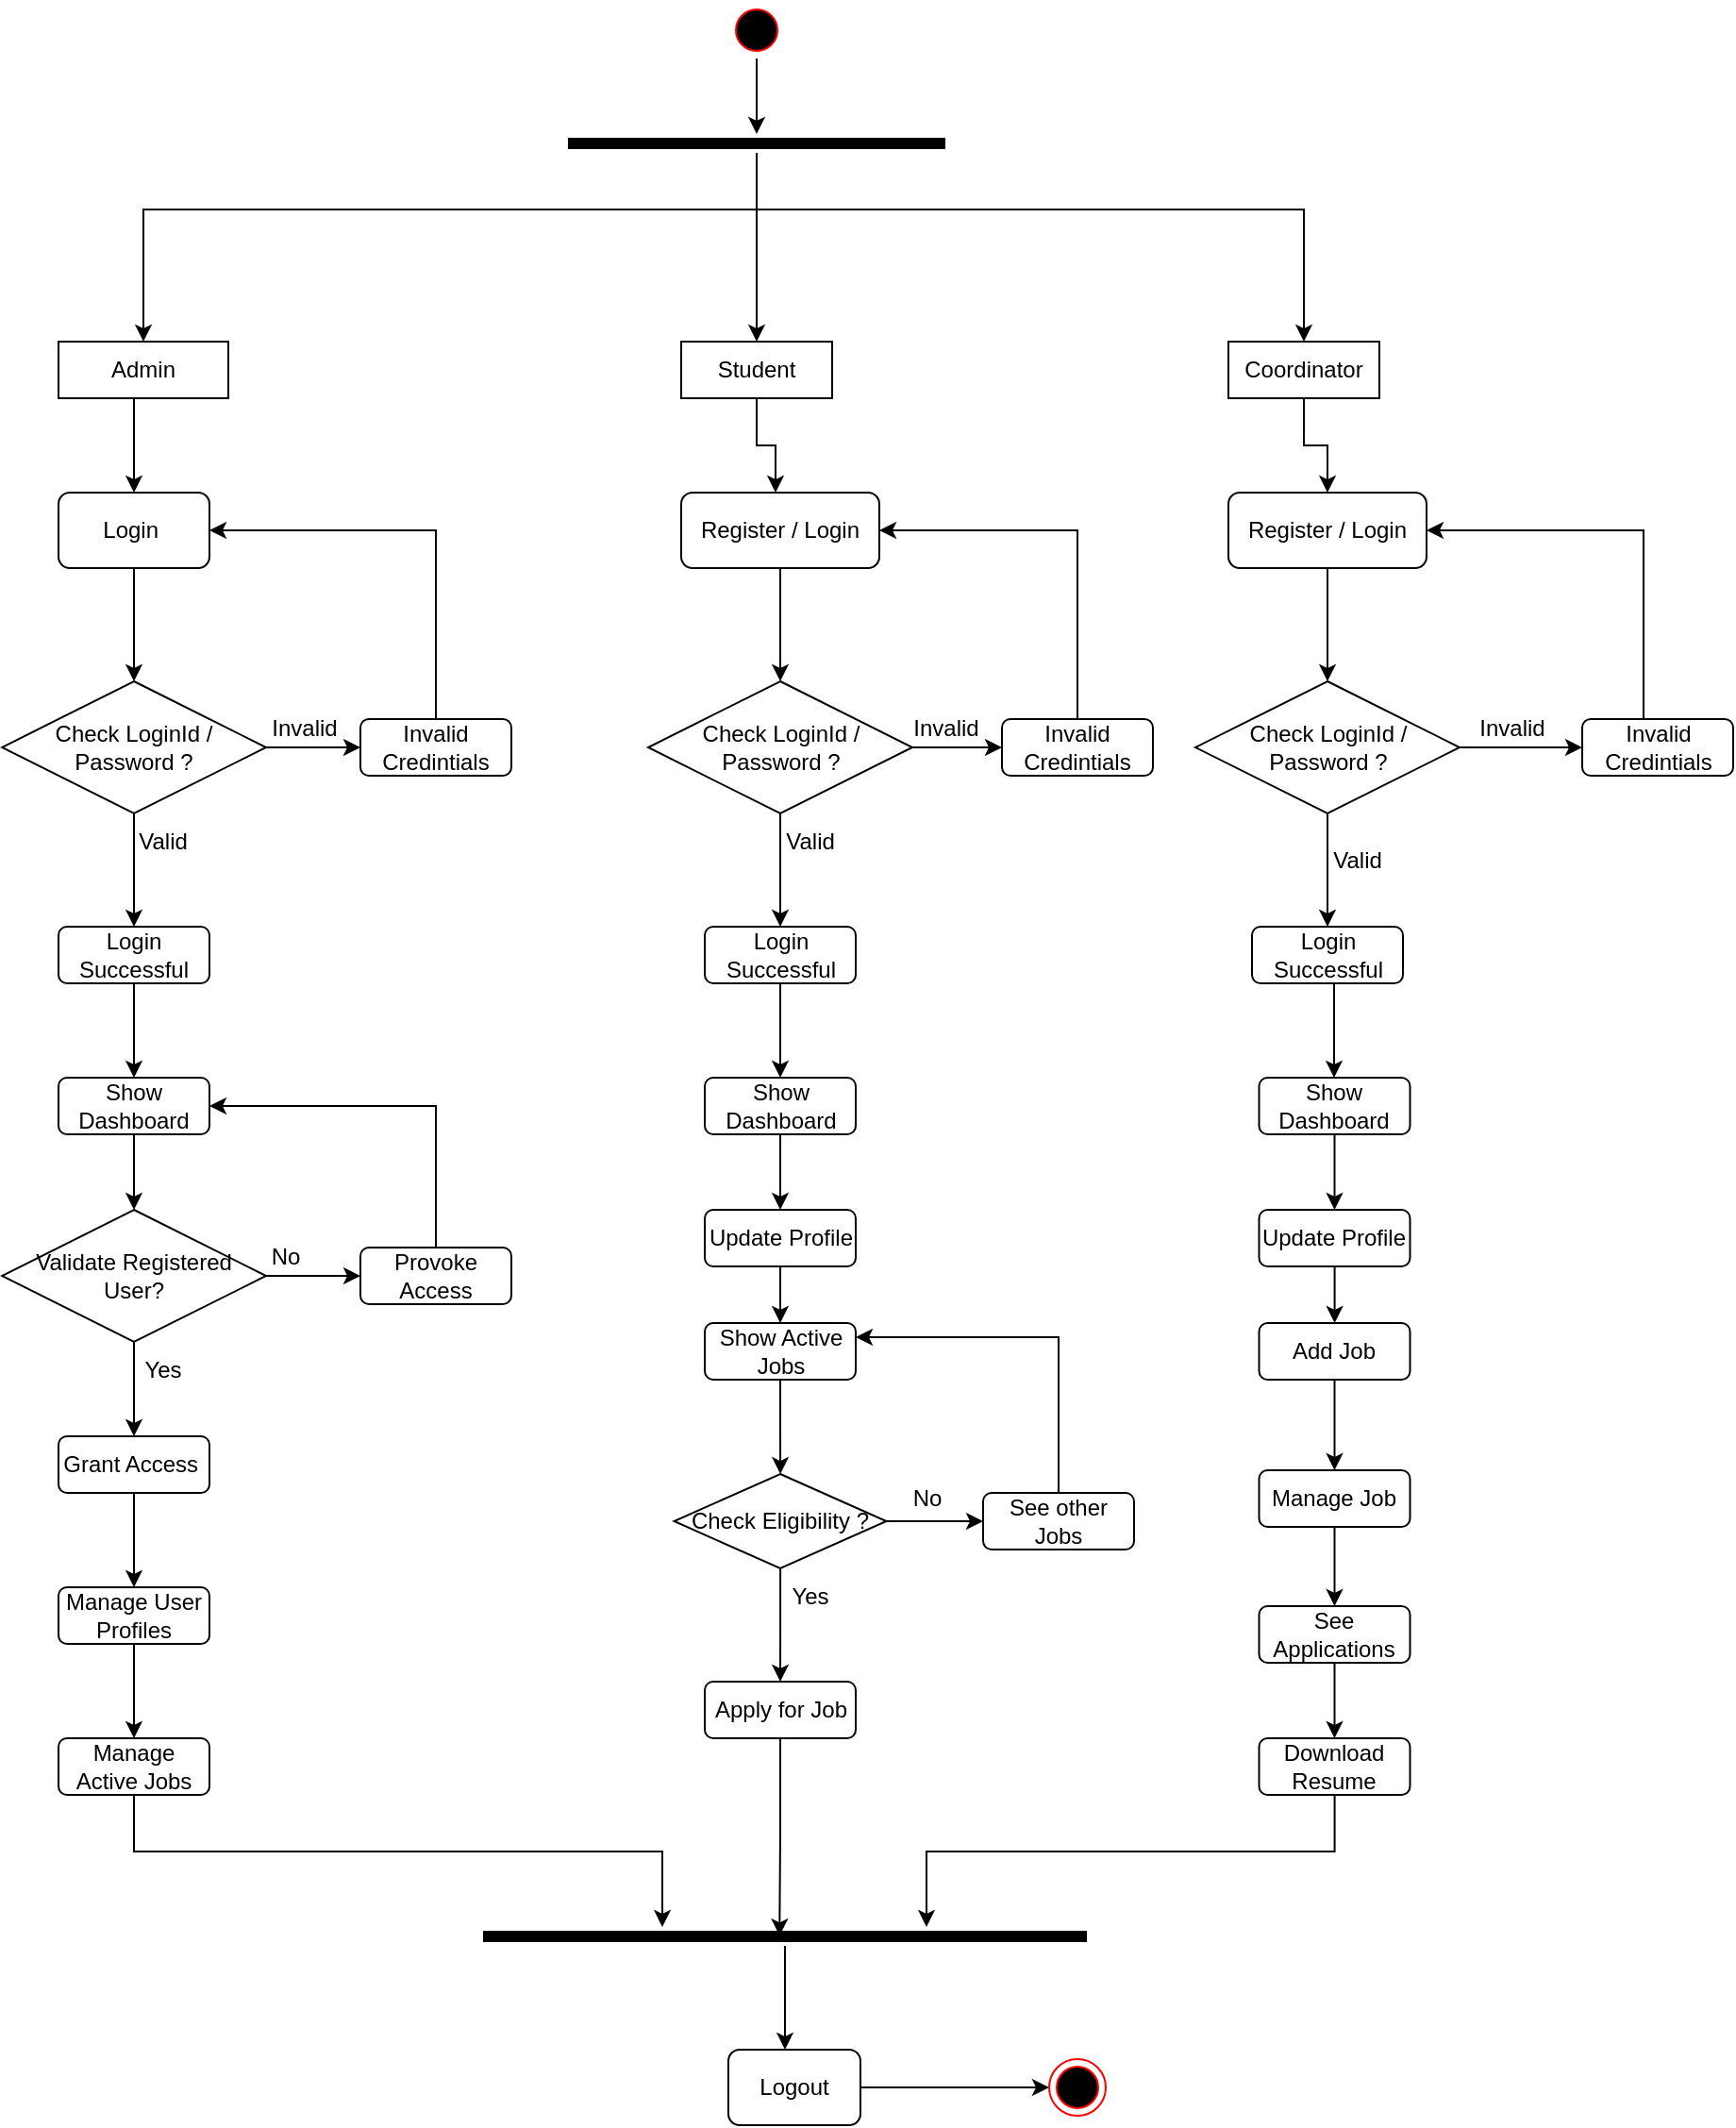 <mxfile version="21.2.9" type="device">
  <diagram name="Page-1" id="IpyYLNEoJwkg6k5yuLsp">
    <mxGraphModel dx="2150" dy="955" grid="1" gridSize="10" guides="1" tooltips="1" connect="1" arrows="1" fold="1" page="1" pageScale="1" pageWidth="850" pageHeight="1100" math="0" shadow="0">
      <root>
        <mxCell id="0" />
        <mxCell id="1" parent="0" />
        <mxCell id="l-j2LELEC0PF97M8og0z-15" value="" style="edgeStyle=orthogonalEdgeStyle;rounded=0;orthogonalLoop=1;jettySize=auto;html=1;exitX=0.5;exitY=1;exitDx=0;exitDy=0;" edge="1" parent="1" source="l-j2LELEC0PF97M8og0z-4" target="l-j2LELEC0PF97M8og0z-13">
          <mxGeometry relative="1" as="geometry">
            <mxPoint x="420" y="30" as="sourcePoint" />
          </mxGeometry>
        </mxCell>
        <mxCell id="l-j2LELEC0PF97M8og0z-4" value="" style="ellipse;html=1;shape=startState;fillColor=#000000;strokeColor=#ff0000;" vertex="1" parent="1">
          <mxGeometry x="405" y="10" width="30" height="30" as="geometry" />
        </mxCell>
        <mxCell id="l-j2LELEC0PF97M8og0z-46" value="" style="edgeStyle=orthogonalEdgeStyle;rounded=0;orthogonalLoop=1;jettySize=auto;html=1;" edge="1" parent="1" source="l-j2LELEC0PF97M8og0z-6" target="l-j2LELEC0PF97M8og0z-25">
          <mxGeometry relative="1" as="geometry">
            <Array as="points">
              <mxPoint x="90" y="230" />
              <mxPoint x="90" y="230" />
            </Array>
          </mxGeometry>
        </mxCell>
        <mxCell id="l-j2LELEC0PF97M8og0z-6" value="Admin" style="html=1;whiteSpace=wrap;" vertex="1" parent="1">
          <mxGeometry x="50" y="190" width="90" height="30" as="geometry" />
        </mxCell>
        <mxCell id="l-j2LELEC0PF97M8og0z-47" value="" style="edgeStyle=orthogonalEdgeStyle;rounded=0;orthogonalLoop=1;jettySize=auto;html=1;" edge="1" parent="1" source="l-j2LELEC0PF97M8og0z-7" target="l-j2LELEC0PF97M8og0z-26">
          <mxGeometry relative="1" as="geometry">
            <Array as="points">
              <mxPoint x="420" y="245" />
              <mxPoint x="430" y="245" />
            </Array>
          </mxGeometry>
        </mxCell>
        <mxCell id="l-j2LELEC0PF97M8og0z-7" value="Student" style="html=1;whiteSpace=wrap;" vertex="1" parent="1">
          <mxGeometry x="380" y="190" width="80" height="30" as="geometry" />
        </mxCell>
        <mxCell id="l-j2LELEC0PF97M8og0z-48" value="" style="edgeStyle=orthogonalEdgeStyle;rounded=0;orthogonalLoop=1;jettySize=auto;html=1;" edge="1" parent="1" source="l-j2LELEC0PF97M8og0z-8" target="l-j2LELEC0PF97M8og0z-35">
          <mxGeometry relative="1" as="geometry" />
        </mxCell>
        <mxCell id="l-j2LELEC0PF97M8og0z-8" value="Coordinator" style="html=1;whiteSpace=wrap;" vertex="1" parent="1">
          <mxGeometry x="670" y="190" width="80" height="30" as="geometry" />
        </mxCell>
        <mxCell id="l-j2LELEC0PF97M8og0z-18" value="" style="edgeStyle=orthogonalEdgeStyle;rounded=0;orthogonalLoop=1;jettySize=auto;html=1;" edge="1" parent="1" source="l-j2LELEC0PF97M8og0z-13" target="l-j2LELEC0PF97M8og0z-6">
          <mxGeometry relative="1" as="geometry">
            <Array as="points">
              <mxPoint x="420" y="120" />
              <mxPoint x="95" y="120" />
            </Array>
          </mxGeometry>
        </mxCell>
        <mxCell id="l-j2LELEC0PF97M8og0z-22" value="" style="edgeStyle=orthogonalEdgeStyle;rounded=0;orthogonalLoop=1;jettySize=auto;html=1;" edge="1" parent="1" source="l-j2LELEC0PF97M8og0z-13" target="l-j2LELEC0PF97M8og0z-8">
          <mxGeometry relative="1" as="geometry">
            <mxPoint x="660" y="95" as="targetPoint" />
            <Array as="points">
              <mxPoint x="420" y="120" />
              <mxPoint x="710" y="120" />
            </Array>
          </mxGeometry>
        </mxCell>
        <mxCell id="l-j2LELEC0PF97M8og0z-23" value="" style="edgeStyle=orthogonalEdgeStyle;rounded=0;orthogonalLoop=1;jettySize=auto;html=1;" edge="1" parent="1" source="l-j2LELEC0PF97M8og0z-13" target="l-j2LELEC0PF97M8og0z-7">
          <mxGeometry relative="1" as="geometry" />
        </mxCell>
        <mxCell id="l-j2LELEC0PF97M8og0z-13" value="" style="shape=line;html=1;strokeWidth=6;strokeColor=#000000;" vertex="1" parent="1">
          <mxGeometry x="320" y="80" width="200" height="10" as="geometry" />
        </mxCell>
        <mxCell id="l-j2LELEC0PF97M8og0z-42" value="" style="edgeStyle=orthogonalEdgeStyle;rounded=0;orthogonalLoop=1;jettySize=auto;html=1;" edge="1" parent="1" source="l-j2LELEC0PF97M8og0z-25" target="l-j2LELEC0PF97M8og0z-31">
          <mxGeometry relative="1" as="geometry" />
        </mxCell>
        <mxCell id="l-j2LELEC0PF97M8og0z-25" value="Login&amp;nbsp;" style="rounded=1;whiteSpace=wrap;html=1;labelBackgroundColor=none;" vertex="1" parent="1">
          <mxGeometry x="50" y="270" width="80" height="40" as="geometry" />
        </mxCell>
        <mxCell id="l-j2LELEC0PF97M8og0z-53" value="" style="edgeStyle=orthogonalEdgeStyle;rounded=0;orthogonalLoop=1;jettySize=auto;html=1;" edge="1" parent="1" source="l-j2LELEC0PF97M8og0z-26" target="l-j2LELEC0PF97M8og0z-50">
          <mxGeometry relative="1" as="geometry" />
        </mxCell>
        <mxCell id="l-j2LELEC0PF97M8og0z-26" value="Register / Login" style="rounded=1;whiteSpace=wrap;html=1;labelBackgroundColor=none;" vertex="1" parent="1">
          <mxGeometry x="380" y="270" width="105" height="40" as="geometry" />
        </mxCell>
        <mxCell id="l-j2LELEC0PF97M8og0z-39" value="" style="edgeStyle=orthogonalEdgeStyle;rounded=0;orthogonalLoop=1;jettySize=auto;html=1;" edge="1" parent="1" source="l-j2LELEC0PF97M8og0z-31" target="l-j2LELEC0PF97M8og0z-38">
          <mxGeometry relative="1" as="geometry" />
        </mxCell>
        <mxCell id="l-j2LELEC0PF97M8og0z-68" value="" style="edgeStyle=orthogonalEdgeStyle;rounded=0;orthogonalLoop=1;jettySize=auto;html=1;" edge="1" parent="1" source="l-j2LELEC0PF97M8og0z-31" target="l-j2LELEC0PF97M8og0z-65">
          <mxGeometry relative="1" as="geometry" />
        </mxCell>
        <mxCell id="l-j2LELEC0PF97M8og0z-31" value="Check LoginId / Password ?" style="rhombus;whiteSpace=wrap;html=1;fontColor=#000000;fillColor=#FFFFFF;strokeColor=#000000;" vertex="1" parent="1">
          <mxGeometry x="20" y="370" width="140" height="70" as="geometry" />
        </mxCell>
        <mxCell id="l-j2LELEC0PF97M8og0z-60" value="" style="edgeStyle=orthogonalEdgeStyle;rounded=0;orthogonalLoop=1;jettySize=auto;html=1;" edge="1" parent="1" source="l-j2LELEC0PF97M8og0z-35" target="l-j2LELEC0PF97M8og0z-57">
          <mxGeometry relative="1" as="geometry" />
        </mxCell>
        <mxCell id="l-j2LELEC0PF97M8og0z-35" value="Register / Login" style="rounded=1;whiteSpace=wrap;html=1;labelBackgroundColor=none;" vertex="1" parent="1">
          <mxGeometry x="670" y="270" width="105" height="40" as="geometry" />
        </mxCell>
        <mxCell id="l-j2LELEC0PF97M8og0z-41" value="" style="edgeStyle=orthogonalEdgeStyle;rounded=0;orthogonalLoop=1;jettySize=auto;html=1;entryX=1;entryY=0.5;entryDx=0;entryDy=0;" edge="1" parent="1" source="l-j2LELEC0PF97M8og0z-38" target="l-j2LELEC0PF97M8og0z-25">
          <mxGeometry relative="1" as="geometry">
            <mxPoint x="260" y="325" as="targetPoint" />
            <Array as="points">
              <mxPoint x="250" y="290" />
            </Array>
          </mxGeometry>
        </mxCell>
        <mxCell id="l-j2LELEC0PF97M8og0z-38" value="Invalid Credintials" style="rounded=1;whiteSpace=wrap;html=1;labelBackgroundColor=none;" vertex="1" parent="1">
          <mxGeometry x="210" y="390" width="80" height="30" as="geometry" />
        </mxCell>
        <mxCell id="l-j2LELEC0PF97M8og0z-44" value="Invalid" style="text;html=1;align=center;verticalAlign=middle;resizable=0;points=[];autosize=1;strokeColor=none;fillColor=none;" vertex="1" parent="1">
          <mxGeometry x="150" y="380" width="60" height="30" as="geometry" />
        </mxCell>
        <mxCell id="l-j2LELEC0PF97M8og0z-49" value="" style="edgeStyle=orthogonalEdgeStyle;rounded=0;orthogonalLoop=1;jettySize=auto;html=1;" edge="1" parent="1" source="l-j2LELEC0PF97M8og0z-50" target="l-j2LELEC0PF97M8og0z-51">
          <mxGeometry relative="1" as="geometry" />
        </mxCell>
        <mxCell id="l-j2LELEC0PF97M8og0z-66" value="" style="edgeStyle=orthogonalEdgeStyle;rounded=0;orthogonalLoop=1;jettySize=auto;html=1;" edge="1" parent="1" source="l-j2LELEC0PF97M8og0z-50" target="l-j2LELEC0PF97M8og0z-63">
          <mxGeometry relative="1" as="geometry" />
        </mxCell>
        <mxCell id="l-j2LELEC0PF97M8og0z-50" value="Check LoginId / Password ?" style="rhombus;whiteSpace=wrap;html=1;fontColor=#000000;fillColor=#FFFFFF;strokeColor=#000000;" vertex="1" parent="1">
          <mxGeometry x="362.5" y="370" width="140" height="70" as="geometry" />
        </mxCell>
        <mxCell id="l-j2LELEC0PF97M8og0z-55" value="" style="edgeStyle=orthogonalEdgeStyle;rounded=0;orthogonalLoop=1;jettySize=auto;html=1;entryX=1;entryY=0.5;entryDx=0;entryDy=0;" edge="1" parent="1" source="l-j2LELEC0PF97M8og0z-51" target="l-j2LELEC0PF97M8og0z-26">
          <mxGeometry relative="1" as="geometry">
            <mxPoint x="590" y="325" as="targetPoint" />
            <Array as="points">
              <mxPoint x="590" y="290" />
            </Array>
          </mxGeometry>
        </mxCell>
        <mxCell id="l-j2LELEC0PF97M8og0z-51" value="Invalid Credintials" style="rounded=1;whiteSpace=wrap;html=1;labelBackgroundColor=none;" vertex="1" parent="1">
          <mxGeometry x="550" y="390" width="80" height="30" as="geometry" />
        </mxCell>
        <mxCell id="l-j2LELEC0PF97M8og0z-52" value="Invalid" style="text;html=1;align=center;verticalAlign=middle;resizable=0;points=[];autosize=1;strokeColor=none;fillColor=none;" vertex="1" parent="1">
          <mxGeometry x="490" y="380" width="60" height="30" as="geometry" />
        </mxCell>
        <mxCell id="l-j2LELEC0PF97M8og0z-56" value="" style="edgeStyle=orthogonalEdgeStyle;rounded=0;orthogonalLoop=1;jettySize=auto;html=1;" edge="1" parent="1" source="l-j2LELEC0PF97M8og0z-57" target="l-j2LELEC0PF97M8og0z-58">
          <mxGeometry relative="1" as="geometry" />
        </mxCell>
        <mxCell id="l-j2LELEC0PF97M8og0z-67" value="" style="edgeStyle=orthogonalEdgeStyle;rounded=0;orthogonalLoop=1;jettySize=auto;html=1;" edge="1" parent="1" source="l-j2LELEC0PF97M8og0z-57" target="l-j2LELEC0PF97M8og0z-64">
          <mxGeometry relative="1" as="geometry" />
        </mxCell>
        <mxCell id="l-j2LELEC0PF97M8og0z-57" value="Check LoginId / Password ?" style="rhombus;whiteSpace=wrap;html=1;fontColor=#000000;fillColor=#FFFFFF;strokeColor=#000000;" vertex="1" parent="1">
          <mxGeometry x="652.5" y="370" width="140" height="70" as="geometry" />
        </mxCell>
        <mxCell id="l-j2LELEC0PF97M8og0z-62" value="" style="edgeStyle=orthogonalEdgeStyle;rounded=0;orthogonalLoop=1;jettySize=auto;html=1;entryX=1;entryY=0.5;entryDx=0;entryDy=0;" edge="1" parent="1" source="l-j2LELEC0PF97M8og0z-58" target="l-j2LELEC0PF97M8og0z-35">
          <mxGeometry relative="1" as="geometry">
            <mxPoint x="897.5" y="305" as="targetPoint" />
            <Array as="points">
              <mxPoint x="890" y="290" />
            </Array>
          </mxGeometry>
        </mxCell>
        <mxCell id="l-j2LELEC0PF97M8og0z-58" value="Invalid Credintials" style="rounded=1;whiteSpace=wrap;html=1;labelBackgroundColor=none;" vertex="1" parent="1">
          <mxGeometry x="857.5" y="390" width="80" height="30" as="geometry" />
        </mxCell>
        <mxCell id="l-j2LELEC0PF97M8og0z-59" value="Invalid" style="text;html=1;align=center;verticalAlign=middle;resizable=0;points=[];autosize=1;strokeColor=none;fillColor=none;" vertex="1" parent="1">
          <mxGeometry x="790" y="380" width="60" height="30" as="geometry" />
        </mxCell>
        <mxCell id="l-j2LELEC0PF97M8og0z-88" value="" style="edgeStyle=orthogonalEdgeStyle;rounded=0;orthogonalLoop=1;jettySize=auto;html=1;" edge="1" parent="1" source="l-j2LELEC0PF97M8og0z-63" target="l-j2LELEC0PF97M8og0z-86">
          <mxGeometry relative="1" as="geometry" />
        </mxCell>
        <mxCell id="l-j2LELEC0PF97M8og0z-63" value="Login Successful" style="rounded=1;whiteSpace=wrap;html=1;labelBackgroundColor=none;" vertex="1" parent="1">
          <mxGeometry x="392.5" y="500" width="80" height="30" as="geometry" />
        </mxCell>
        <mxCell id="l-j2LELEC0PF97M8og0z-136" value="" style="edgeStyle=orthogonalEdgeStyle;rounded=0;orthogonalLoop=1;jettySize=auto;html=1;" edge="1" parent="1" source="l-j2LELEC0PF97M8og0z-64" target="l-j2LELEC0PF97M8og0z-119">
          <mxGeometry relative="1" as="geometry">
            <mxPoint x="842.5" y="515.0" as="targetPoint" />
            <Array as="points">
              <mxPoint x="726" y="550" />
              <mxPoint x="726" y="550" />
            </Array>
          </mxGeometry>
        </mxCell>
        <mxCell id="l-j2LELEC0PF97M8og0z-64" value="Login Successful" style="rounded=1;whiteSpace=wrap;html=1;labelBackgroundColor=none;" vertex="1" parent="1">
          <mxGeometry x="682.5" y="500" width="80" height="30" as="geometry" />
        </mxCell>
        <mxCell id="l-j2LELEC0PF97M8og0z-155" value="" style="edgeStyle=orthogonalEdgeStyle;rounded=0;orthogonalLoop=1;jettySize=auto;html=1;" edge="1" parent="1" source="l-j2LELEC0PF97M8og0z-65" target="l-j2LELEC0PF97M8og0z-145">
          <mxGeometry relative="1" as="geometry">
            <mxPoint x="90" y="560" as="targetPoint" />
          </mxGeometry>
        </mxCell>
        <mxCell id="l-j2LELEC0PF97M8og0z-65" value="Login Successful" style="rounded=1;whiteSpace=wrap;html=1;labelBackgroundColor=none;" vertex="1" parent="1">
          <mxGeometry x="50" y="500" width="80" height="30" as="geometry" />
        </mxCell>
        <mxCell id="l-j2LELEC0PF97M8og0z-69" value="Valid" style="text;html=1;align=center;verticalAlign=middle;resizable=0;points=[];autosize=1;strokeColor=none;fillColor=none;" vertex="1" parent="1">
          <mxGeometry x="80" y="440" width="50" height="30" as="geometry" />
        </mxCell>
        <mxCell id="l-j2LELEC0PF97M8og0z-70" value="Valid&lt;br&gt;" style="text;html=1;align=center;verticalAlign=middle;resizable=0;points=[];autosize=1;strokeColor=none;fillColor=none;" vertex="1" parent="1">
          <mxGeometry x="422.5" y="440" width="50" height="30" as="geometry" />
        </mxCell>
        <mxCell id="l-j2LELEC0PF97M8og0z-71" value="Valid" style="text;html=1;align=center;verticalAlign=middle;resizable=0;points=[];autosize=1;strokeColor=none;fillColor=none;" vertex="1" parent="1">
          <mxGeometry x="712.5" y="450" width="50" height="30" as="geometry" />
        </mxCell>
        <mxCell id="l-j2LELEC0PF97M8og0z-104" value="" style="edgeStyle=orthogonalEdgeStyle;rounded=0;orthogonalLoop=1;jettySize=auto;html=1;entryX=0.5;entryY=0;entryDx=0;entryDy=0;" edge="1" parent="1" source="l-j2LELEC0PF97M8og0z-86" target="l-j2LELEC0PF97M8og0z-105">
          <mxGeometry relative="1" as="geometry" />
        </mxCell>
        <mxCell id="l-j2LELEC0PF97M8og0z-86" value="Show Dashboard" style="rounded=1;whiteSpace=wrap;html=1;labelBackgroundColor=none;" vertex="1" parent="1">
          <mxGeometry x="392.5" y="580" width="80" height="30" as="geometry" />
        </mxCell>
        <mxCell id="l-j2LELEC0PF97M8og0z-98" value="" style="edgeStyle=orthogonalEdgeStyle;rounded=0;orthogonalLoop=1;jettySize=auto;html=1;" edge="1" parent="1" source="l-j2LELEC0PF97M8og0z-91" target="l-j2LELEC0PF97M8og0z-94">
          <mxGeometry relative="1" as="geometry" />
        </mxCell>
        <mxCell id="l-j2LELEC0PF97M8og0z-112" value="" style="edgeStyle=orthogonalEdgeStyle;rounded=0;orthogonalLoop=1;jettySize=auto;html=1;" edge="1" parent="1" source="l-j2LELEC0PF97M8og0z-91" target="l-j2LELEC0PF97M8og0z-111">
          <mxGeometry relative="1" as="geometry" />
        </mxCell>
        <mxCell id="l-j2LELEC0PF97M8og0z-91" value="Check Eligibility ?" style="rhombus;whiteSpace=wrap;html=1;fontColor=#000000;fillColor=#FFFFFF;strokeColor=#000000;" vertex="1" parent="1">
          <mxGeometry x="376.25" y="790" width="112.5" height="50" as="geometry" />
        </mxCell>
        <mxCell id="l-j2LELEC0PF97M8og0z-108" value="" style="edgeStyle=orthogonalEdgeStyle;rounded=0;orthogonalLoop=1;jettySize=auto;html=1;" edge="1" parent="1" source="l-j2LELEC0PF97M8og0z-93" target="l-j2LELEC0PF97M8og0z-91">
          <mxGeometry relative="1" as="geometry" />
        </mxCell>
        <mxCell id="l-j2LELEC0PF97M8og0z-93" value="Show Active Jobs" style="rounded=1;whiteSpace=wrap;html=1;labelBackgroundColor=none;" vertex="1" parent="1">
          <mxGeometry x="392.5" y="710" width="80" height="30" as="geometry" />
        </mxCell>
        <mxCell id="l-j2LELEC0PF97M8og0z-175" value="" style="edgeStyle=orthogonalEdgeStyle;rounded=0;orthogonalLoop=1;jettySize=auto;html=1;entryX=0.491;entryY=0.46;entryDx=0;entryDy=0;entryPerimeter=0;" edge="1" parent="1" source="l-j2LELEC0PF97M8og0z-94" target="l-j2LELEC0PF97M8og0z-167">
          <mxGeometry relative="1" as="geometry">
            <mxPoint x="433" y="1000" as="targetPoint" />
          </mxGeometry>
        </mxCell>
        <mxCell id="l-j2LELEC0PF97M8og0z-94" value="Apply for Job" style="rounded=1;whiteSpace=wrap;html=1;labelBackgroundColor=none;" vertex="1" parent="1">
          <mxGeometry x="392.5" y="900" width="80" height="30" as="geometry" />
        </mxCell>
        <mxCell id="l-j2LELEC0PF97M8og0z-107" value="" style="edgeStyle=orthogonalEdgeStyle;rounded=0;orthogonalLoop=1;jettySize=auto;html=1;" edge="1" parent="1" source="l-j2LELEC0PF97M8og0z-105" target="l-j2LELEC0PF97M8og0z-93">
          <mxGeometry relative="1" as="geometry" />
        </mxCell>
        <mxCell id="l-j2LELEC0PF97M8og0z-105" value="Update Profile" style="rounded=1;whiteSpace=wrap;html=1;labelBackgroundColor=none;" vertex="1" parent="1">
          <mxGeometry x="392.5" y="650" width="80" height="30" as="geometry" />
        </mxCell>
        <mxCell id="l-j2LELEC0PF97M8og0z-114" value="" style="edgeStyle=orthogonalEdgeStyle;rounded=0;orthogonalLoop=1;jettySize=auto;html=1;entryX=1;entryY=0.25;entryDx=0;entryDy=0;" edge="1" parent="1" source="l-j2LELEC0PF97M8og0z-111" target="l-j2LELEC0PF97M8og0z-93">
          <mxGeometry relative="1" as="geometry">
            <mxPoint x="590" y="720" as="targetPoint" />
            <Array as="points">
              <mxPoint x="580" y="718" />
            </Array>
          </mxGeometry>
        </mxCell>
        <mxCell id="l-j2LELEC0PF97M8og0z-111" value="See other Jobs" style="rounded=1;whiteSpace=wrap;html=1;labelBackgroundColor=none;" vertex="1" parent="1">
          <mxGeometry x="540" y="800" width="80" height="30" as="geometry" />
        </mxCell>
        <mxCell id="l-j2LELEC0PF97M8og0z-115" value="No" style="text;html=1;align=center;verticalAlign=middle;resizable=0;points=[];autosize=1;strokeColor=none;fillColor=none;" vertex="1" parent="1">
          <mxGeometry x="490" y="788" width="40" height="30" as="geometry" />
        </mxCell>
        <mxCell id="l-j2LELEC0PF97M8og0z-116" value="Yes" style="text;html=1;align=center;verticalAlign=middle;resizable=0;points=[];autosize=1;strokeColor=none;fillColor=none;" vertex="1" parent="1">
          <mxGeometry x="427.5" y="840" width="40" height="30" as="geometry" />
        </mxCell>
        <mxCell id="l-j2LELEC0PF97M8og0z-118" value="" style="edgeStyle=orthogonalEdgeStyle;rounded=0;orthogonalLoop=1;jettySize=auto;html=1;entryX=0.5;entryY=0;entryDx=0;entryDy=0;" edge="1" parent="1" source="l-j2LELEC0PF97M8og0z-119" target="l-j2LELEC0PF97M8og0z-127">
          <mxGeometry relative="1" as="geometry" />
        </mxCell>
        <mxCell id="l-j2LELEC0PF97M8og0z-119" value="Show Dashboard" style="rounded=1;whiteSpace=wrap;html=1;labelBackgroundColor=none;" vertex="1" parent="1">
          <mxGeometry x="686.25" y="580" width="80" height="30" as="geometry" />
        </mxCell>
        <mxCell id="l-j2LELEC0PF97M8og0z-123" value="" style="edgeStyle=orthogonalEdgeStyle;rounded=0;orthogonalLoop=1;jettySize=auto;html=1;entryX=0.5;entryY=0;entryDx=0;entryDy=0;" edge="1" parent="1" source="l-j2LELEC0PF97M8og0z-124" target="l-j2LELEC0PF97M8og0z-137">
          <mxGeometry relative="1" as="geometry">
            <mxPoint x="725" y="790.0" as="targetPoint" />
          </mxGeometry>
        </mxCell>
        <mxCell id="l-j2LELEC0PF97M8og0z-124" value="Add Job" style="rounded=1;whiteSpace=wrap;html=1;labelBackgroundColor=none;" vertex="1" parent="1">
          <mxGeometry x="686.25" y="710" width="80" height="30" as="geometry" />
        </mxCell>
        <mxCell id="l-j2LELEC0PF97M8og0z-126" value="" style="edgeStyle=orthogonalEdgeStyle;rounded=0;orthogonalLoop=1;jettySize=auto;html=1;" edge="1" parent="1" source="l-j2LELEC0PF97M8og0z-127" target="l-j2LELEC0PF97M8og0z-124">
          <mxGeometry relative="1" as="geometry" />
        </mxCell>
        <mxCell id="l-j2LELEC0PF97M8og0z-127" value="Update Profile" style="rounded=1;whiteSpace=wrap;html=1;labelBackgroundColor=none;" vertex="1" parent="1">
          <mxGeometry x="686.25" y="650" width="80" height="30" as="geometry" />
        </mxCell>
        <mxCell id="l-j2LELEC0PF97M8og0z-144" value="" style="edgeStyle=orthogonalEdgeStyle;rounded=0;orthogonalLoop=1;jettySize=auto;html=1;" edge="1" parent="1" source="l-j2LELEC0PF97M8og0z-129" target="l-j2LELEC0PF97M8og0z-139">
          <mxGeometry relative="1" as="geometry" />
        </mxCell>
        <mxCell id="l-j2LELEC0PF97M8og0z-129" value="See Applications" style="rounded=1;whiteSpace=wrap;html=1;labelBackgroundColor=none;" vertex="1" parent="1">
          <mxGeometry x="686.25" y="860" width="80" height="30" as="geometry" />
        </mxCell>
        <mxCell id="l-j2LELEC0PF97M8og0z-142" value="" style="edgeStyle=orthogonalEdgeStyle;rounded=0;orthogonalLoop=1;jettySize=auto;html=1;" edge="1" parent="1" source="l-j2LELEC0PF97M8og0z-137" target="l-j2LELEC0PF97M8og0z-129">
          <mxGeometry relative="1" as="geometry">
            <mxPoint x="726" y="850" as="targetPoint" />
          </mxGeometry>
        </mxCell>
        <mxCell id="l-j2LELEC0PF97M8og0z-137" value="Manage Job" style="rounded=1;whiteSpace=wrap;html=1;labelBackgroundColor=none;" vertex="1" parent="1">
          <mxGeometry x="686.25" y="788" width="80" height="30" as="geometry" />
        </mxCell>
        <mxCell id="l-j2LELEC0PF97M8og0z-176" value="" style="edgeStyle=orthogonalEdgeStyle;rounded=0;orthogonalLoop=1;jettySize=auto;html=1;" edge="1" parent="1" source="l-j2LELEC0PF97M8og0z-139" target="l-j2LELEC0PF97M8og0z-167">
          <mxGeometry relative="1" as="geometry">
            <Array as="points">
              <mxPoint x="726" y="990" />
              <mxPoint x="510" y="990" />
            </Array>
          </mxGeometry>
        </mxCell>
        <mxCell id="l-j2LELEC0PF97M8og0z-139" value="Download Resume" style="rounded=1;whiteSpace=wrap;html=1;labelBackgroundColor=none;" vertex="1" parent="1">
          <mxGeometry x="686.25" y="930" width="80" height="30" as="geometry" />
        </mxCell>
        <mxCell id="l-j2LELEC0PF97M8og0z-156" value="" style="edgeStyle=orthogonalEdgeStyle;rounded=0;orthogonalLoop=1;jettySize=auto;html=1;" edge="1" parent="1" source="l-j2LELEC0PF97M8og0z-145" target="l-j2LELEC0PF97M8og0z-148">
          <mxGeometry relative="1" as="geometry" />
        </mxCell>
        <mxCell id="l-j2LELEC0PF97M8og0z-145" value="Show Dashboard" style="rounded=1;whiteSpace=wrap;html=1;labelBackgroundColor=none;" vertex="1" parent="1">
          <mxGeometry x="50" y="580" width="80" height="30" as="geometry" />
        </mxCell>
        <mxCell id="l-j2LELEC0PF97M8og0z-166" value="" style="edgeStyle=orthogonalEdgeStyle;rounded=0;orthogonalLoop=1;jettySize=auto;html=1;entryX=1;entryY=0.5;entryDx=0;entryDy=0;" edge="1" parent="1" source="l-j2LELEC0PF97M8og0z-146" target="l-j2LELEC0PF97M8og0z-145">
          <mxGeometry relative="1" as="geometry">
            <mxPoint x="250" y="590.0" as="targetPoint" />
            <Array as="points">
              <mxPoint x="250" y="595" />
            </Array>
          </mxGeometry>
        </mxCell>
        <mxCell id="l-j2LELEC0PF97M8og0z-146" value="Provoke Access" style="rounded=1;whiteSpace=wrap;html=1;labelBackgroundColor=none;" vertex="1" parent="1">
          <mxGeometry x="210" y="670" width="80" height="30" as="geometry" />
        </mxCell>
        <mxCell id="l-j2LELEC0PF97M8og0z-152" value="" style="edgeStyle=orthogonalEdgeStyle;rounded=0;orthogonalLoop=1;jettySize=auto;html=1;" edge="1" parent="1" source="l-j2LELEC0PF97M8og0z-148" target="l-j2LELEC0PF97M8og0z-146">
          <mxGeometry relative="1" as="geometry" />
        </mxCell>
        <mxCell id="l-j2LELEC0PF97M8og0z-153" value="" style="edgeStyle=orthogonalEdgeStyle;rounded=0;orthogonalLoop=1;jettySize=auto;html=1;" edge="1" parent="1" source="l-j2LELEC0PF97M8og0z-148" target="l-j2LELEC0PF97M8og0z-151">
          <mxGeometry relative="1" as="geometry" />
        </mxCell>
        <mxCell id="l-j2LELEC0PF97M8og0z-148" value="Validate Registered User?" style="rhombus;whiteSpace=wrap;html=1;fontColor=#000000;fillColor=#FFFFFF;strokeColor=#000000;" vertex="1" parent="1">
          <mxGeometry x="20" y="650" width="140" height="70" as="geometry" />
        </mxCell>
        <mxCell id="l-j2LELEC0PF97M8og0z-162" value="" style="edgeStyle=orthogonalEdgeStyle;rounded=0;orthogonalLoop=1;jettySize=auto;html=1;" edge="1" parent="1" source="l-j2LELEC0PF97M8og0z-151" target="l-j2LELEC0PF97M8og0z-161">
          <mxGeometry relative="1" as="geometry" />
        </mxCell>
        <mxCell id="l-j2LELEC0PF97M8og0z-151" value="Grant Access&amp;nbsp;" style="rounded=1;whiteSpace=wrap;html=1;labelBackgroundColor=none;" vertex="1" parent="1">
          <mxGeometry x="50" y="770" width="80" height="30" as="geometry" />
        </mxCell>
        <mxCell id="l-j2LELEC0PF97M8og0z-157" value="No" style="text;html=1;align=center;verticalAlign=middle;resizable=0;points=[];autosize=1;strokeColor=none;fillColor=none;" vertex="1" parent="1">
          <mxGeometry x="150" y="660" width="40" height="30" as="geometry" />
        </mxCell>
        <mxCell id="l-j2LELEC0PF97M8og0z-160" value="Yes" style="text;html=1;align=center;verticalAlign=middle;resizable=0;points=[];autosize=1;strokeColor=none;fillColor=none;" vertex="1" parent="1">
          <mxGeometry x="85" y="720" width="40" height="30" as="geometry" />
        </mxCell>
        <mxCell id="l-j2LELEC0PF97M8og0z-164" value="" style="edgeStyle=orthogonalEdgeStyle;rounded=0;orthogonalLoop=1;jettySize=auto;html=1;" edge="1" parent="1" source="l-j2LELEC0PF97M8og0z-161" target="l-j2LELEC0PF97M8og0z-163">
          <mxGeometry relative="1" as="geometry" />
        </mxCell>
        <mxCell id="l-j2LELEC0PF97M8og0z-161" value="Manage User Profiles" style="rounded=1;whiteSpace=wrap;html=1;labelBackgroundColor=none;" vertex="1" parent="1">
          <mxGeometry x="50" y="850" width="80" height="30" as="geometry" />
        </mxCell>
        <mxCell id="l-j2LELEC0PF97M8og0z-168" value="" style="edgeStyle=orthogonalEdgeStyle;rounded=0;orthogonalLoop=1;jettySize=auto;html=1;" edge="1" parent="1" source="l-j2LELEC0PF97M8og0z-163" target="l-j2LELEC0PF97M8og0z-167">
          <mxGeometry relative="1" as="geometry">
            <Array as="points">
              <mxPoint x="90" y="990" />
              <mxPoint x="370" y="990" />
            </Array>
          </mxGeometry>
        </mxCell>
        <mxCell id="l-j2LELEC0PF97M8og0z-163" value="Manage Active Jobs" style="rounded=1;whiteSpace=wrap;html=1;labelBackgroundColor=none;" vertex="1" parent="1">
          <mxGeometry x="50" y="930" width="80" height="30" as="geometry" />
        </mxCell>
        <mxCell id="l-j2LELEC0PF97M8og0z-182" value="" style="edgeStyle=orthogonalEdgeStyle;rounded=0;orthogonalLoop=1;jettySize=auto;html=1;" edge="1" parent="1" source="l-j2LELEC0PF97M8og0z-167" target="l-j2LELEC0PF97M8og0z-181">
          <mxGeometry relative="1" as="geometry">
            <Array as="points">
              <mxPoint x="435" y="1110" />
              <mxPoint x="435" y="1110" />
            </Array>
          </mxGeometry>
        </mxCell>
        <mxCell id="l-j2LELEC0PF97M8og0z-167" value="" style="shape=line;html=1;strokeWidth=6;strokeColor=#000000;" vertex="1" parent="1">
          <mxGeometry x="275" y="1030" width="320" height="10" as="geometry" />
        </mxCell>
        <mxCell id="l-j2LELEC0PF97M8og0z-184" value="" style="edgeStyle=orthogonalEdgeStyle;rounded=0;orthogonalLoop=1;jettySize=auto;html=1;" edge="1" parent="1" source="l-j2LELEC0PF97M8og0z-181" target="l-j2LELEC0PF97M8og0z-183">
          <mxGeometry relative="1" as="geometry" />
        </mxCell>
        <mxCell id="l-j2LELEC0PF97M8og0z-181" value="Logout" style="rounded=1;whiteSpace=wrap;html=1;labelBackgroundColor=none;" vertex="1" parent="1">
          <mxGeometry x="405" y="1095" width="70" height="40" as="geometry" />
        </mxCell>
        <mxCell id="l-j2LELEC0PF97M8og0z-183" value="" style="ellipse;html=1;shape=endState;fillColor=#000000;strokeColor=#ff0000;" vertex="1" parent="1">
          <mxGeometry x="575" y="1100" width="30" height="30" as="geometry" />
        </mxCell>
      </root>
    </mxGraphModel>
  </diagram>
</mxfile>

